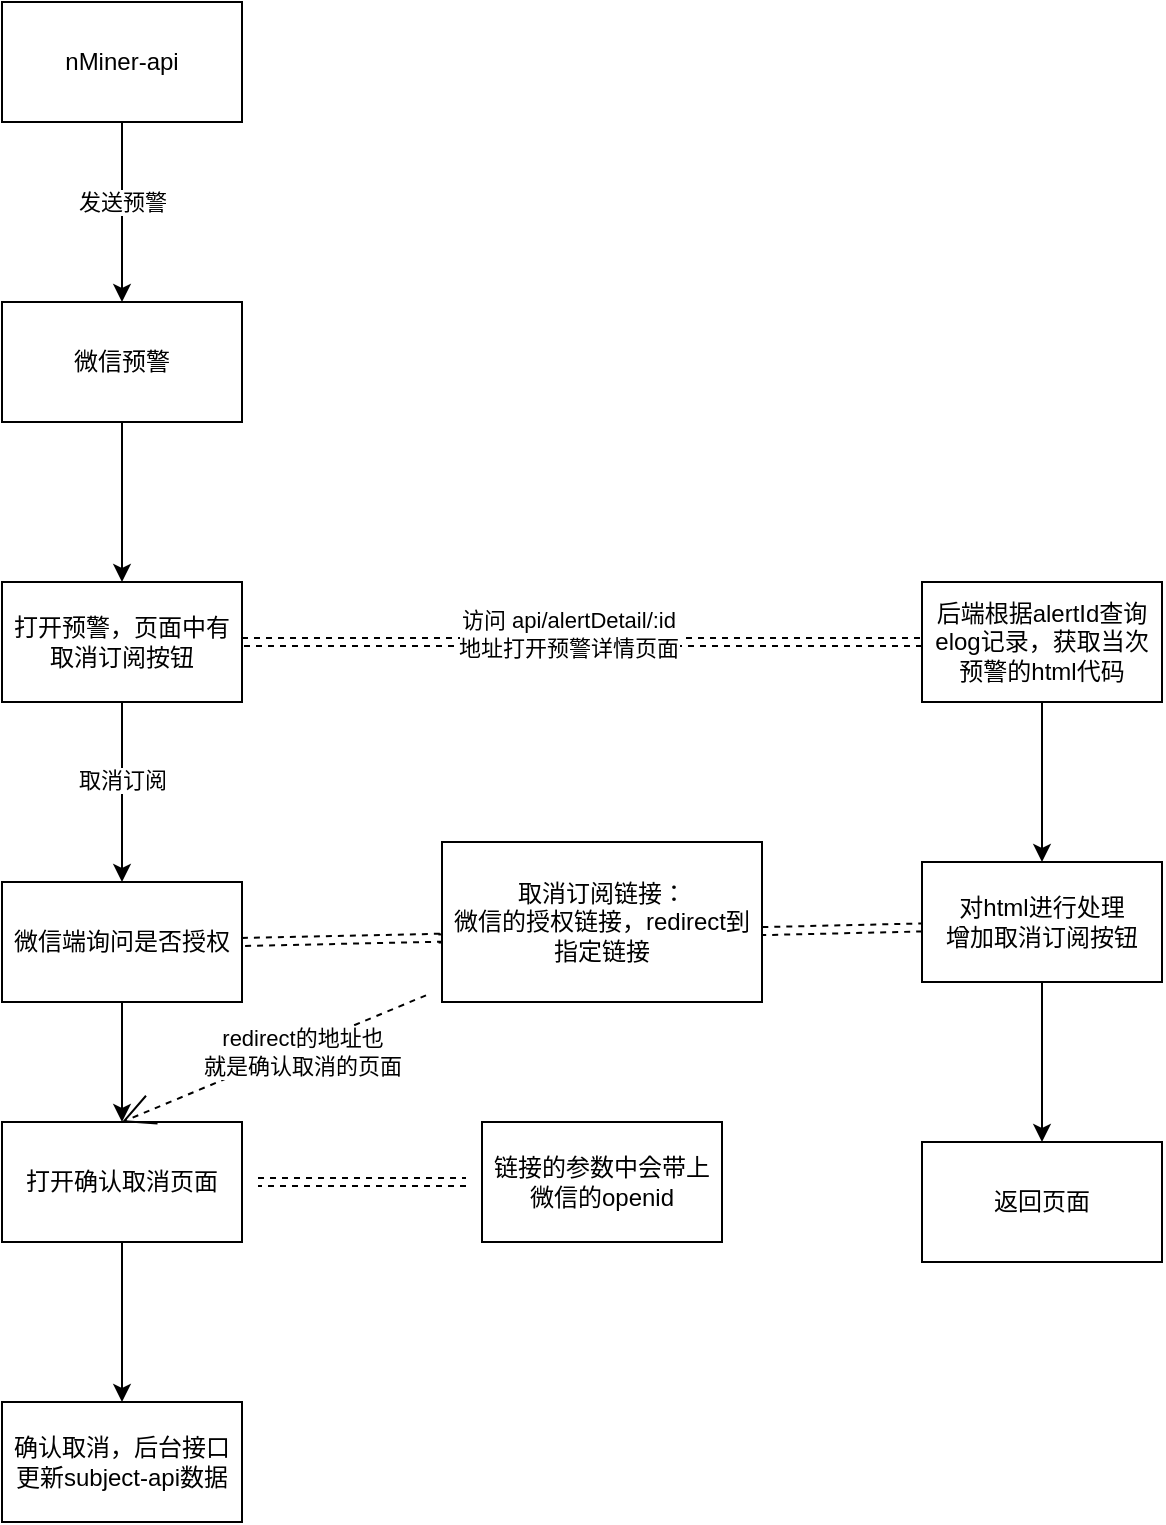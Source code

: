 <mxfile version="21.0.8" type="github">
  <diagram name="第 1 页" id="NBnqKf8IdSxITUFXkIJZ">
    <mxGraphModel dx="1758" dy="993" grid="1" gridSize="10" guides="1" tooltips="1" connect="1" arrows="1" fold="1" page="1" pageScale="1" pageWidth="1200" pageHeight="1920" math="0" shadow="0">
      <root>
        <mxCell id="0" />
        <mxCell id="1" parent="0" />
        <mxCell id="BbSoKZoscXejunzarcwr-6" value="" style="edgeStyle=orthogonalEdgeStyle;rounded=0;orthogonalLoop=1;jettySize=auto;html=1;" parent="1" source="BbSoKZoscXejunzarcwr-1" target="BbSoKZoscXejunzarcwr-5" edge="1">
          <mxGeometry relative="1" as="geometry" />
        </mxCell>
        <mxCell id="BbSoKZoscXejunzarcwr-1" value="微信预警" style="rounded=0;whiteSpace=wrap;html=1;" parent="1" vertex="1">
          <mxGeometry x="220" y="240" width="120" height="60" as="geometry" />
        </mxCell>
        <mxCell id="BbSoKZoscXejunzarcwr-3" style="edgeStyle=orthogonalEdgeStyle;rounded=0;orthogonalLoop=1;jettySize=auto;html=1;entryX=0.5;entryY=0;entryDx=0;entryDy=0;" parent="1" source="BbSoKZoscXejunzarcwr-2" target="BbSoKZoscXejunzarcwr-1" edge="1">
          <mxGeometry relative="1" as="geometry" />
        </mxCell>
        <mxCell id="BbSoKZoscXejunzarcwr-4" value="发送预警" style="edgeLabel;html=1;align=center;verticalAlign=middle;resizable=0;points=[];" parent="BbSoKZoscXejunzarcwr-3" vertex="1" connectable="0">
          <mxGeometry x="-0.289" y="4" relative="1" as="geometry">
            <mxPoint x="-4" y="8" as="offset" />
          </mxGeometry>
        </mxCell>
        <mxCell id="BbSoKZoscXejunzarcwr-2" value="nMiner-api" style="rounded=0;whiteSpace=wrap;html=1;" parent="1" vertex="1">
          <mxGeometry x="220" y="90" width="120" height="60" as="geometry" />
        </mxCell>
        <mxCell id="BbSoKZoscXejunzarcwr-8" value="" style="edgeStyle=orthogonalEdgeStyle;rounded=0;orthogonalLoop=1;jettySize=auto;html=1;entryX=0.5;entryY=0;entryDx=0;entryDy=0;" parent="1" source="BbSoKZoscXejunzarcwr-5" target="BbSoKZoscXejunzarcwr-10" edge="1">
          <mxGeometry relative="1" as="geometry" />
        </mxCell>
        <mxCell id="BbSoKZoscXejunzarcwr-9" value="取消订阅" style="edgeLabel;html=1;align=center;verticalAlign=middle;resizable=0;points=[];" parent="BbSoKZoscXejunzarcwr-8" vertex="1" connectable="0">
          <mxGeometry x="-0.15" relative="1" as="geometry">
            <mxPoint as="offset" />
          </mxGeometry>
        </mxCell>
        <mxCell id="BbSoKZoscXejunzarcwr-16" style="edgeStyle=orthogonalEdgeStyle;rounded=0;orthogonalLoop=1;jettySize=auto;html=1;exitX=1;exitY=0.5;exitDx=0;exitDy=0;dashed=1;shape=link;entryX=0;entryY=0.5;entryDx=0;entryDy=0;" parent="1" source="BbSoKZoscXejunzarcwr-5" target="BbSoKZoscXejunzarcwr-17" edge="1">
          <mxGeometry relative="1" as="geometry">
            <mxPoint x="450" y="410.069" as="targetPoint" />
          </mxGeometry>
        </mxCell>
        <mxCell id="BbSoKZoscXejunzarcwr-18" value="访问 api/alertDetail/:id&lt;br&gt;地址打开预警详情页面" style="edgeLabel;html=1;align=center;verticalAlign=middle;resizable=0;points=[];" parent="BbSoKZoscXejunzarcwr-16" vertex="1" connectable="0">
          <mxGeometry x="-0.231" y="4" relative="1" as="geometry">
            <mxPoint x="32" as="offset" />
          </mxGeometry>
        </mxCell>
        <mxCell id="BbSoKZoscXejunzarcwr-5" value="打开预警，页面中有取消订阅按钮" style="rounded=0;whiteSpace=wrap;html=1;" parent="1" vertex="1">
          <mxGeometry x="220" y="380" width="120" height="60" as="geometry" />
        </mxCell>
        <mxCell id="BbSoKZoscXejunzarcwr-15" style="edgeStyle=orthogonalEdgeStyle;rounded=0;orthogonalLoop=1;jettySize=auto;html=1;" parent="1" source="BbSoKZoscXejunzarcwr-7" target="BbSoKZoscXejunzarcwr-12" edge="1">
          <mxGeometry relative="1" as="geometry" />
        </mxCell>
        <mxCell id="b41Emy65wvDp3CxUwL0q-11" value="" style="edgeStyle=none;curved=1;rounded=0;orthogonalLoop=1;jettySize=auto;html=1;endArrow=open;sourcePerimeterSpacing=8;targetPerimeterSpacing=8;dashed=1;shape=link;" edge="1" parent="1" source="BbSoKZoscXejunzarcwr-7" target="b41Emy65wvDp3CxUwL0q-10">
          <mxGeometry relative="1" as="geometry" />
        </mxCell>
        <mxCell id="BbSoKZoscXejunzarcwr-7" value="打开确认取消页面" style="rounded=0;whiteSpace=wrap;html=1;" parent="1" vertex="1">
          <mxGeometry x="220" y="650" width="120" height="60" as="geometry" />
        </mxCell>
        <mxCell id="BbSoKZoscXejunzarcwr-14" style="edgeStyle=orthogonalEdgeStyle;rounded=0;orthogonalLoop=1;jettySize=auto;html=1;entryX=0.5;entryY=0;entryDx=0;entryDy=0;" parent="1" source="BbSoKZoscXejunzarcwr-10" target="BbSoKZoscXejunzarcwr-7" edge="1">
          <mxGeometry relative="1" as="geometry" />
        </mxCell>
        <mxCell id="b41Emy65wvDp3CxUwL0q-7" style="edgeStyle=none;curved=1;rounded=0;orthogonalLoop=1;jettySize=auto;html=1;exitX=1;exitY=0.5;exitDx=0;exitDy=0;entryX=0.003;entryY=0.598;entryDx=0;entryDy=0;entryPerimeter=0;endArrow=open;sourcePerimeterSpacing=8;targetPerimeterSpacing=8;dashed=1;shape=link;" edge="1" parent="1" source="BbSoKZoscXejunzarcwr-10" target="b41Emy65wvDp3CxUwL0q-2">
          <mxGeometry relative="1" as="geometry" />
        </mxCell>
        <mxCell id="BbSoKZoscXejunzarcwr-10" value="微信端询问是否授权" style="rounded=0;whiteSpace=wrap;html=1;" parent="1" vertex="1">
          <mxGeometry x="220" y="530" width="120" height="60" as="geometry" />
        </mxCell>
        <mxCell id="BbSoKZoscXejunzarcwr-12" value="确认取消，后台接口更新subject-api数据" style="rounded=0;whiteSpace=wrap;html=1;" parent="1" vertex="1">
          <mxGeometry x="220" y="790" width="120" height="60" as="geometry" />
        </mxCell>
        <mxCell id="BbSoKZoscXejunzarcwr-20" value="" style="edgeStyle=orthogonalEdgeStyle;rounded=0;orthogonalLoop=1;jettySize=auto;html=1;" parent="1" source="BbSoKZoscXejunzarcwr-17" target="BbSoKZoscXejunzarcwr-19" edge="1">
          <mxGeometry relative="1" as="geometry" />
        </mxCell>
        <mxCell id="BbSoKZoscXejunzarcwr-17" value="后端根据alertId查询elog记录，获取当次预警的html代码" style="rounded=0;whiteSpace=wrap;html=1;" parent="1" vertex="1">
          <mxGeometry x="680" y="380" width="120" height="60" as="geometry" />
        </mxCell>
        <mxCell id="BbSoKZoscXejunzarcwr-22" value="" style="edgeStyle=orthogonalEdgeStyle;rounded=0;orthogonalLoop=1;jettySize=auto;html=1;" parent="1" source="BbSoKZoscXejunzarcwr-19" target="BbSoKZoscXejunzarcwr-21" edge="1">
          <mxGeometry relative="1" as="geometry" />
        </mxCell>
        <mxCell id="b41Emy65wvDp3CxUwL0q-1" style="edgeStyle=none;curved=1;rounded=0;orthogonalLoop=1;jettySize=auto;html=1;exitX=1;exitY=0.5;exitDx=0;exitDy=0;endArrow=open;sourcePerimeterSpacing=8;targetPerimeterSpacing=8;shape=link;dashed=1;entryX=-0.011;entryY=0.603;entryDx=0;entryDy=0;entryPerimeter=0;" edge="1" parent="1" source="BbSoKZoscXejunzarcwr-19" target="b41Emy65wvDp3CxUwL0q-2">
          <mxGeometry relative="1" as="geometry">
            <mxPoint x="780" y="550" as="targetPoint" />
          </mxGeometry>
        </mxCell>
        <mxCell id="BbSoKZoscXejunzarcwr-19" value="对html进行处理&lt;br&gt;增加取消订阅按钮" style="rounded=0;whiteSpace=wrap;html=1;" parent="1" vertex="1">
          <mxGeometry x="680" y="520" width="120" height="60" as="geometry" />
        </mxCell>
        <mxCell id="BbSoKZoscXejunzarcwr-21" value="返回页面" style="rounded=0;whiteSpace=wrap;html=1;" parent="1" vertex="1">
          <mxGeometry x="680" y="660" width="120" height="60" as="geometry" />
        </mxCell>
        <mxCell id="b41Emy65wvDp3CxUwL0q-6" style="edgeStyle=none;curved=1;rounded=0;orthogonalLoop=1;jettySize=auto;html=1;entryX=0.5;entryY=0;entryDx=0;entryDy=0;endArrow=open;startSize=14;endSize=14;sourcePerimeterSpacing=8;targetPerimeterSpacing=8;dashed=1;" edge="1" parent="1" source="b41Emy65wvDp3CxUwL0q-2" target="BbSoKZoscXejunzarcwr-7">
          <mxGeometry relative="1" as="geometry" />
        </mxCell>
        <mxCell id="b41Emy65wvDp3CxUwL0q-9" value="redirect的地址也&lt;br&gt;就是确认取消的页面" style="edgeLabel;html=1;align=center;verticalAlign=middle;resizable=0;points=[];" vertex="1" connectable="0" parent="b41Emy65wvDp3CxUwL0q-6">
          <mxGeometry x="-0.201" y="4" relative="1" as="geometry">
            <mxPoint x="-3" y="-1" as="offset" />
          </mxGeometry>
        </mxCell>
        <mxCell id="b41Emy65wvDp3CxUwL0q-2" value="取消订阅链接：&lt;br&gt;微信的授权链接，redirect到指定链接" style="rounded=0;whiteSpace=wrap;html=1;" vertex="1" parent="1">
          <mxGeometry x="440" y="510" width="160" height="80" as="geometry" />
        </mxCell>
        <mxCell id="b41Emy65wvDp3CxUwL0q-10" value="链接的参数中会带上微信的openid" style="rounded=0;whiteSpace=wrap;html=1;" vertex="1" parent="1">
          <mxGeometry x="460" y="650" width="120" height="60" as="geometry" />
        </mxCell>
      </root>
    </mxGraphModel>
  </diagram>
</mxfile>

